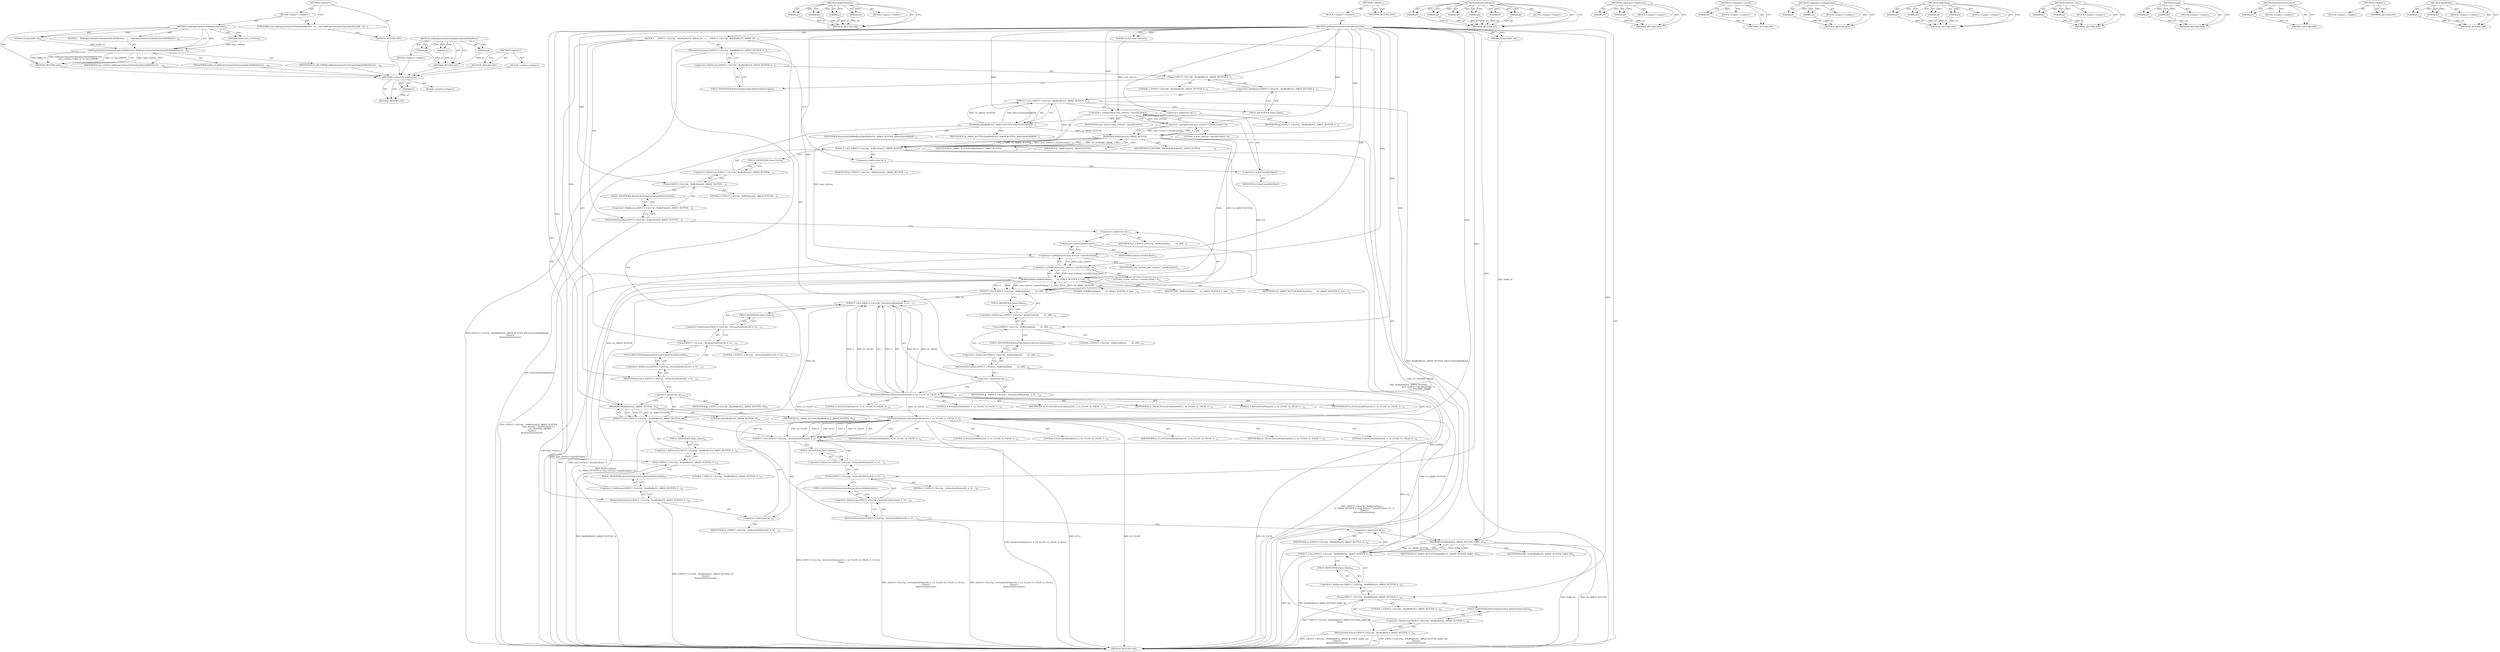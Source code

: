 digraph "&lt;global&gt;" {
vulnerable_167 [label=<(METHOD,&lt;operator&gt;.indirection)>];
vulnerable_168 [label=<(PARAM,p1)>];
vulnerable_169 [label=<(BLOCK,&lt;empty&gt;,&lt;empty&gt;)>];
vulnerable_170 [label=<(METHOD_RETURN,ANY)>];
vulnerable_192 [label=<(METHOD,BufferSubData)>];
vulnerable_193 [label=<(PARAM,p1)>];
vulnerable_194 [label=<(PARAM,p2)>];
vulnerable_195 [label=<(PARAM,p3)>];
vulnerable_196 [label=<(PARAM,p4)>];
vulnerable_197 [label=<(BLOCK,&lt;empty&gt;,&lt;empty&gt;)>];
vulnerable_198 [label=<(METHOD_RETURN,ANY)>];
vulnerable_6 [label=<(METHOD,&lt;global&gt;)<SUB>1</SUB>>];
vulnerable_7 [label=<(BLOCK,&lt;empty&gt;,&lt;empty&gt;)<SUB>1</SUB>>];
vulnerable_8 [label=<(METHOD,AddExpectationsForSimulatedAttrib0)<SUB>1</SUB>>];
vulnerable_9 [label=<(PARAM,GLsizei num_vertices)<SUB>2</SUB>>];
vulnerable_10 [label=<(PARAM,GLuint buffer_id)<SUB>2</SUB>>];
vulnerable_11 [label=<(BLOCK,{
     EXPECT_CALL(*gl_, BindBuffer(GL_ARRAY_BU...,{
     EXPECT_CALL(*gl_, BindBuffer(GL_ARRAY_BU...)<SUB>2</SUB>>];
vulnerable_12 [label=<(RetiresOnSaturation,EXPECT_CALL(*gl_, BindBuffer(GL_ARRAY_BUFFER, k...)<SUB>3</SUB>>];
vulnerable_13 [label=<(&lt;operator&gt;.fieldAccess,EXPECT_CALL(*gl_, BindBuffer(GL_ARRAY_BUFFER, k...)<SUB>3</SUB>>];
vulnerable_14 [label=<(Times,EXPECT_CALL(*gl_, BindBuffer(GL_ARRAY_BUFFER, k...)<SUB>3</SUB>>];
vulnerable_15 [label=<(&lt;operator&gt;.fieldAccess,EXPECT_CALL(*gl_, BindBuffer(GL_ARRAY_BUFFER, k...)<SUB>3</SUB>>];
vulnerable_16 [label=<(EXPECT_CALL,EXPECT_CALL(*gl_, BindBuffer(GL_ARRAY_BUFFER, k...)<SUB>3</SUB>>];
vulnerable_17 [label=<(&lt;operator&gt;.indirection,*gl_)<SUB>3</SUB>>];
vulnerable_18 [label=<(IDENTIFIER,gl_,EXPECT_CALL(*gl_, BindBuffer(GL_ARRAY_BUFFER, k...)<SUB>3</SUB>>];
vulnerable_19 [label=<(BindBuffer,BindBuffer(GL_ARRAY_BUFFER, kServiceAttrib0Buff...)<SUB>3</SUB>>];
vulnerable_20 [label=<(IDENTIFIER,GL_ARRAY_BUFFER,BindBuffer(GL_ARRAY_BUFFER, kServiceAttrib0Buff...)<SUB>3</SUB>>];
vulnerable_21 [label=<(IDENTIFIER,kServiceAttrib0BufferId,BindBuffer(GL_ARRAY_BUFFER, kServiceAttrib0Buff...)<SUB>3</SUB>>];
vulnerable_22 [label=<(FIELD_IDENTIFIER,Times,Times)<SUB>3</SUB>>];
vulnerable_23 [label=<(LITERAL,1,EXPECT_CALL(*gl_, BindBuffer(GL_ARRAY_BUFFER, k...)<SUB>4</SUB>>];
vulnerable_24 [label=<(FIELD_IDENTIFIER,RetiresOnSaturation,RetiresOnSaturation)<SUB>3</SUB>>];
vulnerable_25 [label=<(RetiresOnSaturation,EXPECT_CALL(*gl_, BufferData(GL_ARRAY_BUFFER,
 ...)<SUB>6</SUB>>];
vulnerable_26 [label=<(&lt;operator&gt;.fieldAccess,EXPECT_CALL(*gl_, BufferData(GL_ARRAY_BUFFER,
 ...)<SUB>6</SUB>>];
vulnerable_27 [label=<(Times,EXPECT_CALL(*gl_, BufferData(GL_ARRAY_BUFFER,
 ...)<SUB>6</SUB>>];
vulnerable_28 [label=<(&lt;operator&gt;.fieldAccess,EXPECT_CALL(*gl_, BufferData(GL_ARRAY_BUFFER,
 ...)<SUB>6</SUB>>];
vulnerable_29 [label=<(EXPECT_CALL,EXPECT_CALL(*gl_, BufferData(GL_ARRAY_BUFFER,
 ...)<SUB>6</SUB>>];
vulnerable_30 [label=<(&lt;operator&gt;.indirection,*gl_)<SUB>6</SUB>>];
vulnerable_31 [label=<(IDENTIFIER,gl_,EXPECT_CALL(*gl_, BufferData(GL_ARRAY_BUFFER,
 ...)<SUB>6</SUB>>];
vulnerable_32 [label=<(BufferData,BufferData(GL_ARRAY_BUFFER,
                   ...)<SUB>6</SUB>>];
vulnerable_33 [label=<(IDENTIFIER,GL_ARRAY_BUFFER,BufferData(GL_ARRAY_BUFFER,
                   ...)<SUB>6</SUB>>];
vulnerable_34 [label=<(&lt;operator&gt;.multiplication,num_vertices * sizeof(GLfloat) * 4)<SUB>7</SUB>>];
vulnerable_35 [label=<(&lt;operator&gt;.multiplication,num_vertices * sizeof(GLfloat))<SUB>7</SUB>>];
vulnerable_36 [label=<(IDENTIFIER,num_vertices,num_vertices * sizeof(GLfloat))<SUB>7</SUB>>];
vulnerable_37 [label=<(&lt;operator&gt;.sizeOf,sizeof(GLfloat))<SUB>7</SUB>>];
vulnerable_38 [label=<(IDENTIFIER,GLfloat,sizeof(GLfloat))<SUB>7</SUB>>];
vulnerable_39 [label=<(LITERAL,4,num_vertices * sizeof(GLfloat) * 4)<SUB>7</SUB>>];
vulnerable_40 [label=<(IDENTIFIER,_,BufferData(GL_ARRAY_BUFFER,
                   ...)<SUB>8</SUB>>];
vulnerable_41 [label=<(IDENTIFIER,GL_DYNAMIC_DRAW,BufferData(GL_ARRAY_BUFFER,
                   ...)<SUB>8</SUB>>];
vulnerable_42 [label=<(FIELD_IDENTIFIER,Times,Times)<SUB>6</SUB>>];
vulnerable_43 [label=<(LITERAL,1,EXPECT_CALL(*gl_, BufferData(GL_ARRAY_BUFFER,
 ...)<SUB>9</SUB>>];
vulnerable_44 [label=<(FIELD_IDENTIFIER,RetiresOnSaturation,RetiresOnSaturation)<SUB>6</SUB>>];
vulnerable_45 [label=<(RetiresOnSaturation,EXPECT_CALL(*gl_, BufferSubData(
        GL_ARR...)<SUB>11</SUB>>];
vulnerable_46 [label=<(&lt;operator&gt;.fieldAccess,EXPECT_CALL(*gl_, BufferSubData(
        GL_ARR...)<SUB>11</SUB>>];
vulnerable_47 [label=<(Times,EXPECT_CALL(*gl_, BufferSubData(
        GL_ARR...)<SUB>11</SUB>>];
vulnerable_48 [label=<(&lt;operator&gt;.fieldAccess,EXPECT_CALL(*gl_, BufferSubData(
        GL_ARR...)<SUB>11</SUB>>];
vulnerable_49 [label=<(EXPECT_CALL,EXPECT_CALL(*gl_, BufferSubData(
        GL_ARR...)<SUB>11</SUB>>];
vulnerable_50 [label=<(&lt;operator&gt;.indirection,*gl_)<SUB>11</SUB>>];
vulnerable_51 [label=<(IDENTIFIER,gl_,EXPECT_CALL(*gl_, BufferSubData(
        GL_ARR...)<SUB>11</SUB>>];
vulnerable_52 [label=<(BufferSubData,BufferSubData(
        GL_ARRAY_BUFFER, 0, num_...)<SUB>11</SUB>>];
vulnerable_53 [label=<(IDENTIFIER,GL_ARRAY_BUFFER,BufferSubData(
        GL_ARRAY_BUFFER, 0, num_...)<SUB>12</SUB>>];
vulnerable_54 [label=<(LITERAL,0,BufferSubData(
        GL_ARRAY_BUFFER, 0, num_...)<SUB>12</SUB>>];
vulnerable_55 [label=<(&lt;operator&gt;.multiplication,num_vertices * sizeof(GLfloat) * 4)<SUB>12</SUB>>];
vulnerable_56 [label=<(&lt;operator&gt;.multiplication,num_vertices * sizeof(GLfloat))<SUB>12</SUB>>];
vulnerable_57 [label=<(IDENTIFIER,num_vertices,num_vertices * sizeof(GLfloat))<SUB>12</SUB>>];
vulnerable_58 [label=<(&lt;operator&gt;.sizeOf,sizeof(GLfloat))<SUB>12</SUB>>];
vulnerable_59 [label=<(IDENTIFIER,GLfloat,sizeof(GLfloat))<SUB>12</SUB>>];
vulnerable_60 [label=<(LITERAL,4,num_vertices * sizeof(GLfloat) * 4)<SUB>12</SUB>>];
vulnerable_61 [label=<(IDENTIFIER,_,BufferSubData(
        GL_ARRAY_BUFFER, 0, num_...)<SUB>12</SUB>>];
vulnerable_62 [label=<(FIELD_IDENTIFIER,Times,Times)<SUB>11</SUB>>];
vulnerable_63 [label=<(LITERAL,1,EXPECT_CALL(*gl_, BufferSubData(
        GL_ARR...)<SUB>13</SUB>>];
vulnerable_64 [label=<(FIELD_IDENTIFIER,RetiresOnSaturation,RetiresOnSaturation)<SUB>11</SUB>>];
vulnerable_65 [label=<(RetiresOnSaturation,EXPECT_CALL(*gl_, VertexAttribPointer(0, 4, GL_...)<SUB>15</SUB>>];
vulnerable_66 [label=<(&lt;operator&gt;.fieldAccess,EXPECT_CALL(*gl_, VertexAttribPointer(0, 4, GL_...)<SUB>15</SUB>>];
vulnerable_67 [label=<(Times,EXPECT_CALL(*gl_, VertexAttribPointer(0, 4, GL_...)<SUB>15</SUB>>];
vulnerable_68 [label=<(&lt;operator&gt;.fieldAccess,EXPECT_CALL(*gl_, VertexAttribPointer(0, 4, GL_...)<SUB>15</SUB>>];
vulnerable_69 [label=<(EXPECT_CALL,EXPECT_CALL(*gl_, VertexAttribPointer(0, 4, GL_...)<SUB>15</SUB>>];
vulnerable_70 [label=<(&lt;operator&gt;.indirection,*gl_)<SUB>15</SUB>>];
vulnerable_71 [label=<(IDENTIFIER,gl_,EXPECT_CALL(*gl_, VertexAttribPointer(0, 4, GL_...)<SUB>15</SUB>>];
vulnerable_72 [label=<(VertexAttribPointer,VertexAttribPointer(0, 4, GL_FLOAT, GL_FALSE, 0...)<SUB>15</SUB>>];
vulnerable_73 [label=<(LITERAL,0,VertexAttribPointer(0, 4, GL_FLOAT, GL_FALSE, 0...)<SUB>15</SUB>>];
vulnerable_74 [label=<(LITERAL,4,VertexAttribPointer(0, 4, GL_FLOAT, GL_FALSE, 0...)<SUB>15</SUB>>];
vulnerable_75 [label=<(IDENTIFIER,GL_FLOAT,VertexAttribPointer(0, 4, GL_FLOAT, GL_FALSE, 0...)<SUB>15</SUB>>];
vulnerable_76 [label=<(IDENTIFIER,GL_FALSE,VertexAttribPointer(0, 4, GL_FLOAT, GL_FALSE, 0...)<SUB>15</SUB>>];
vulnerable_77 [label=<(LITERAL,0,VertexAttribPointer(0, 4, GL_FLOAT, GL_FALSE, 0...)<SUB>15</SUB>>];
vulnerable_78 [label=<(IDENTIFIER,NULL,VertexAttribPointer(0, 4, GL_FLOAT, GL_FALSE, 0...)<SUB>15</SUB>>];
vulnerable_79 [label=<(FIELD_IDENTIFIER,Times,Times)<SUB>15</SUB>>];
vulnerable_80 [label=<(LITERAL,1,EXPECT_CALL(*gl_, VertexAttribPointer(0, 4, GL_...)<SUB>16</SUB>>];
vulnerable_81 [label=<(FIELD_IDENTIFIER,RetiresOnSaturation,RetiresOnSaturation)<SUB>15</SUB>>];
vulnerable_82 [label=<(RetiresOnSaturation,EXPECT_CALL(*gl_, BindBuffer(GL_ARRAY_BUFFER, 0...)<SUB>18</SUB>>];
vulnerable_83 [label=<(&lt;operator&gt;.fieldAccess,EXPECT_CALL(*gl_, BindBuffer(GL_ARRAY_BUFFER, 0...)<SUB>18</SUB>>];
vulnerable_84 [label=<(Times,EXPECT_CALL(*gl_, BindBuffer(GL_ARRAY_BUFFER, 0...)<SUB>18</SUB>>];
vulnerable_85 [label=<(&lt;operator&gt;.fieldAccess,EXPECT_CALL(*gl_, BindBuffer(GL_ARRAY_BUFFER, 0...)<SUB>18</SUB>>];
vulnerable_86 [label=<(EXPECT_CALL,EXPECT_CALL(*gl_, BindBuffer(GL_ARRAY_BUFFER, 0)))<SUB>18</SUB>>];
vulnerable_87 [label=<(&lt;operator&gt;.indirection,*gl_)<SUB>18</SUB>>];
vulnerable_88 [label=<(IDENTIFIER,gl_,EXPECT_CALL(*gl_, BindBuffer(GL_ARRAY_BUFFER, 0)))<SUB>18</SUB>>];
vulnerable_89 [label=<(BindBuffer,BindBuffer(GL_ARRAY_BUFFER, 0))<SUB>18</SUB>>];
vulnerable_90 [label=<(IDENTIFIER,GL_ARRAY_BUFFER,BindBuffer(GL_ARRAY_BUFFER, 0))<SUB>18</SUB>>];
vulnerable_91 [label=<(LITERAL,0,BindBuffer(GL_ARRAY_BUFFER, 0))<SUB>18</SUB>>];
vulnerable_92 [label=<(FIELD_IDENTIFIER,Times,Times)<SUB>18</SUB>>];
vulnerable_93 [label=<(LITERAL,1,EXPECT_CALL(*gl_, BindBuffer(GL_ARRAY_BUFFER, 0...)<SUB>19</SUB>>];
vulnerable_94 [label=<(FIELD_IDENTIFIER,RetiresOnSaturation,RetiresOnSaturation)<SUB>18</SUB>>];
vulnerable_95 [label=<(RetiresOnSaturation,EXPECT_CALL(*gl_, VertexAttribPointer(0, 4, GL_...)<SUB>21</SUB>>];
vulnerable_96 [label=<(&lt;operator&gt;.fieldAccess,EXPECT_CALL(*gl_, VertexAttribPointer(0, 4, GL_...)<SUB>21</SUB>>];
vulnerable_97 [label=<(Times,EXPECT_CALL(*gl_, VertexAttribPointer(0, 4, GL_...)<SUB>21</SUB>>];
vulnerable_98 [label=<(&lt;operator&gt;.fieldAccess,EXPECT_CALL(*gl_, VertexAttribPointer(0, 4, GL_...)<SUB>21</SUB>>];
vulnerable_99 [label=<(EXPECT_CALL,EXPECT_CALL(*gl_, VertexAttribPointer(0, 4, GL_...)<SUB>21</SUB>>];
vulnerable_100 [label=<(&lt;operator&gt;.indirection,*gl_)<SUB>21</SUB>>];
vulnerable_101 [label=<(IDENTIFIER,gl_,EXPECT_CALL(*gl_, VertexAttribPointer(0, 4, GL_...)<SUB>21</SUB>>];
vulnerable_102 [label=<(VertexAttribPointer,VertexAttribPointer(0, 4, GL_FLOAT, GL_FALSE, 0...)<SUB>21</SUB>>];
vulnerable_103 [label=<(LITERAL,0,VertexAttribPointer(0, 4, GL_FLOAT, GL_FALSE, 0...)<SUB>21</SUB>>];
vulnerable_104 [label=<(LITERAL,4,VertexAttribPointer(0, 4, GL_FLOAT, GL_FALSE, 0...)<SUB>21</SUB>>];
vulnerable_105 [label=<(IDENTIFIER,GL_FLOAT,VertexAttribPointer(0, 4, GL_FLOAT, GL_FALSE, 0...)<SUB>21</SUB>>];
vulnerable_106 [label=<(IDENTIFIER,GL_FALSE,VertexAttribPointer(0, 4, GL_FLOAT, GL_FALSE, 0...)<SUB>21</SUB>>];
vulnerable_107 [label=<(LITERAL,0,VertexAttribPointer(0, 4, GL_FLOAT, GL_FALSE, 0...)<SUB>21</SUB>>];
vulnerable_108 [label=<(IDENTIFIER,NULL,VertexAttribPointer(0, 4, GL_FLOAT, GL_FALSE, 0...)<SUB>21</SUB>>];
vulnerable_109 [label=<(FIELD_IDENTIFIER,Times,Times)<SUB>21</SUB>>];
vulnerable_110 [label=<(LITERAL,1,EXPECT_CALL(*gl_, VertexAttribPointer(0, 4, GL_...)<SUB>22</SUB>>];
vulnerable_111 [label=<(FIELD_IDENTIFIER,RetiresOnSaturation,RetiresOnSaturation)<SUB>21</SUB>>];
vulnerable_112 [label=<(RetiresOnSaturation,EXPECT_CALL(*gl_, BindBuffer(GL_ARRAY_BUFFER, b...)<SUB>24</SUB>>];
vulnerable_113 [label=<(&lt;operator&gt;.fieldAccess,EXPECT_CALL(*gl_, BindBuffer(GL_ARRAY_BUFFER, b...)<SUB>24</SUB>>];
vulnerable_114 [label=<(Times,EXPECT_CALL(*gl_, BindBuffer(GL_ARRAY_BUFFER, b...)<SUB>24</SUB>>];
vulnerable_115 [label=<(&lt;operator&gt;.fieldAccess,EXPECT_CALL(*gl_, BindBuffer(GL_ARRAY_BUFFER, b...)<SUB>24</SUB>>];
vulnerable_116 [label=<(EXPECT_CALL,EXPECT_CALL(*gl_, BindBuffer(GL_ARRAY_BUFFER, b...)<SUB>24</SUB>>];
vulnerable_117 [label=<(&lt;operator&gt;.indirection,*gl_)<SUB>24</SUB>>];
vulnerable_118 [label=<(IDENTIFIER,gl_,EXPECT_CALL(*gl_, BindBuffer(GL_ARRAY_BUFFER, b...)<SUB>24</SUB>>];
vulnerable_119 [label=<(BindBuffer,BindBuffer(GL_ARRAY_BUFFER, buffer_id))<SUB>24</SUB>>];
vulnerable_120 [label=<(IDENTIFIER,GL_ARRAY_BUFFER,BindBuffer(GL_ARRAY_BUFFER, buffer_id))<SUB>24</SUB>>];
vulnerable_121 [label=<(IDENTIFIER,buffer_id,BindBuffer(GL_ARRAY_BUFFER, buffer_id))<SUB>24</SUB>>];
vulnerable_122 [label=<(FIELD_IDENTIFIER,Times,Times)<SUB>24</SUB>>];
vulnerable_123 [label=<(LITERAL,1,EXPECT_CALL(*gl_, BindBuffer(GL_ARRAY_BUFFER, b...)<SUB>25</SUB>>];
vulnerable_124 [label=<(FIELD_IDENTIFIER,RetiresOnSaturation,RetiresOnSaturation)<SUB>24</SUB>>];
vulnerable_125 [label=<(METHOD_RETURN,void)<SUB>1</SUB>>];
vulnerable_127 [label=<(METHOD_RETURN,ANY)<SUB>1</SUB>>];
vulnerable_199 [label=<(METHOD,VertexAttribPointer)>];
vulnerable_200 [label=<(PARAM,p1)>];
vulnerable_201 [label=<(PARAM,p2)>];
vulnerable_202 [label=<(PARAM,p3)>];
vulnerable_203 [label=<(PARAM,p4)>];
vulnerable_204 [label=<(PARAM,p5)>];
vulnerable_205 [label=<(PARAM,p6)>];
vulnerable_206 [label=<(BLOCK,&lt;empty&gt;,&lt;empty&gt;)>];
vulnerable_207 [label=<(METHOD_RETURN,ANY)>];
vulnerable_152 [label=<(METHOD,&lt;operator&gt;.fieldAccess)>];
vulnerable_153 [label=<(PARAM,p1)>];
vulnerable_154 [label=<(PARAM,p2)>];
vulnerable_155 [label=<(BLOCK,&lt;empty&gt;,&lt;empty&gt;)>];
vulnerable_156 [label=<(METHOD_RETURN,ANY)>];
vulnerable_188 [label=<(METHOD,&lt;operator&gt;.sizeOf)>];
vulnerable_189 [label=<(PARAM,p1)>];
vulnerable_190 [label=<(BLOCK,&lt;empty&gt;,&lt;empty&gt;)>];
vulnerable_191 [label=<(METHOD_RETURN,ANY)>];
vulnerable_183 [label=<(METHOD,&lt;operator&gt;.multiplication)>];
vulnerable_184 [label=<(PARAM,p1)>];
vulnerable_185 [label=<(PARAM,p2)>];
vulnerable_186 [label=<(BLOCK,&lt;empty&gt;,&lt;empty&gt;)>];
vulnerable_187 [label=<(METHOD_RETURN,ANY)>];
vulnerable_176 [label=<(METHOD,BufferData)>];
vulnerable_177 [label=<(PARAM,p1)>];
vulnerable_178 [label=<(PARAM,p2)>];
vulnerable_179 [label=<(PARAM,p3)>];
vulnerable_180 [label=<(PARAM,p4)>];
vulnerable_181 [label=<(BLOCK,&lt;empty&gt;,&lt;empty&gt;)>];
vulnerable_182 [label=<(METHOD_RETURN,ANY)>];
vulnerable_162 [label=<(METHOD,EXPECT_CALL)>];
vulnerable_163 [label=<(PARAM,p1)>];
vulnerable_164 [label=<(PARAM,p2)>];
vulnerable_165 [label=<(BLOCK,&lt;empty&gt;,&lt;empty&gt;)>];
vulnerable_166 [label=<(METHOD_RETURN,ANY)>];
vulnerable_157 [label=<(METHOD,Times)>];
vulnerable_158 [label=<(PARAM,p1)>];
vulnerable_159 [label=<(PARAM,p2)>];
vulnerable_160 [label=<(BLOCK,&lt;empty&gt;,&lt;empty&gt;)>];
vulnerable_161 [label=<(METHOD_RETURN,ANY)>];
vulnerable_148 [label=<(METHOD,RetiresOnSaturation)>];
vulnerable_149 [label=<(PARAM,p1)>];
vulnerable_150 [label=<(BLOCK,&lt;empty&gt;,&lt;empty&gt;)>];
vulnerable_151 [label=<(METHOD_RETURN,ANY)>];
vulnerable_142 [label=<(METHOD,&lt;global&gt;)<SUB>1</SUB>>];
vulnerable_143 [label=<(BLOCK,&lt;empty&gt;,&lt;empty&gt;)>];
vulnerable_144 [label=<(METHOD_RETURN,ANY)>];
vulnerable_171 [label=<(METHOD,BindBuffer)>];
vulnerable_172 [label=<(PARAM,p1)>];
vulnerable_173 [label=<(PARAM,p2)>];
vulnerable_174 [label=<(BLOCK,&lt;empty&gt;,&lt;empty&gt;)>];
vulnerable_175 [label=<(METHOD_RETURN,ANY)>];
fixed_6 [label=<(METHOD,&lt;global&gt;)<SUB>1</SUB>>];
fixed_7 [label=<(BLOCK,&lt;empty&gt;,&lt;empty&gt;)<SUB>1</SUB>>];
fixed_8 [label=<(UNKNOWN,void AddExpectationsForSimulatedAttrib0(

  voi...,void AddExpectationsForSimulatedAttrib0(

  voi...)<SUB>1</SUB>>];
fixed_9 [label=<(METHOD,AddExpectationsForSimulatedAttrib0)<SUB>41</SUB>>];
fixed_10 [label=<(PARAM,GLsizei num_vertices)<SUB>42</SUB>>];
fixed_11 [label=<(PARAM,GLuint buffer_id)<SUB>42</SUB>>];
fixed_12 [label=<(BLOCK,{
    AddExpectationsForSimulatedAttrib0WithErr...,{
    AddExpectationsForSimulatedAttrib0WithErr...)<SUB>42</SUB>>];
fixed_13 [label=<(AddExpectationsForSimulatedAttrib0WithError,AddExpectationsForSimulatedAttrib0WithError(
  ...)<SUB>43</SUB>>];
fixed_14 [label=<(IDENTIFIER,num_vertices,AddExpectationsForSimulatedAttrib0WithError(
  ...)<SUB>44</SUB>>];
fixed_15 [label=<(IDENTIFIER,buffer_id,AddExpectationsForSimulatedAttrib0WithError(
  ...)<SUB>44</SUB>>];
fixed_16 [label=<(IDENTIFIER,GL_NO_ERROR,AddExpectationsForSimulatedAttrib0WithError(
  ...)<SUB>44</SUB>>];
fixed_17 [label=<(METHOD_RETURN,void)<SUB>41</SUB>>];
fixed_19 [label=<(METHOD_RETURN,ANY)<SUB>1</SUB>>];
fixed_36 [label=<(METHOD,AddExpectationsForSimulatedAttrib0WithError)>];
fixed_37 [label=<(PARAM,p1)>];
fixed_38 [label=<(PARAM,p2)>];
fixed_39 [label=<(PARAM,p3)>];
fixed_40 [label=<(BLOCK,&lt;empty&gt;,&lt;empty&gt;)>];
fixed_41 [label=<(METHOD_RETURN,ANY)>];
fixed_30 [label=<(METHOD,&lt;global&gt;)<SUB>1</SUB>>];
fixed_31 [label=<(BLOCK,&lt;empty&gt;,&lt;empty&gt;)>];
fixed_32 [label=<(METHOD_RETURN,ANY)>];
vulnerable_167 -> vulnerable_168  [key=0, label="AST: "];
vulnerable_167 -> vulnerable_168  [key=1, label="DDG: "];
vulnerable_167 -> vulnerable_169  [key=0, label="AST: "];
vulnerable_167 -> vulnerable_170  [key=0, label="AST: "];
vulnerable_167 -> vulnerable_170  [key=1, label="CFG: "];
vulnerable_168 -> vulnerable_170  [key=0, label="DDG: p1"];
vulnerable_192 -> vulnerable_193  [key=0, label="AST: "];
vulnerable_192 -> vulnerable_193  [key=1, label="DDG: "];
vulnerable_192 -> vulnerable_197  [key=0, label="AST: "];
vulnerable_192 -> vulnerable_194  [key=0, label="AST: "];
vulnerable_192 -> vulnerable_194  [key=1, label="DDG: "];
vulnerable_192 -> vulnerable_198  [key=0, label="AST: "];
vulnerable_192 -> vulnerable_198  [key=1, label="CFG: "];
vulnerable_192 -> vulnerable_195  [key=0, label="AST: "];
vulnerable_192 -> vulnerable_195  [key=1, label="DDG: "];
vulnerable_192 -> vulnerable_196  [key=0, label="AST: "];
vulnerable_192 -> vulnerable_196  [key=1, label="DDG: "];
vulnerable_193 -> vulnerable_198  [key=0, label="DDG: p1"];
vulnerable_194 -> vulnerable_198  [key=0, label="DDG: p2"];
vulnerable_195 -> vulnerable_198  [key=0, label="DDG: p3"];
vulnerable_196 -> vulnerable_198  [key=0, label="DDG: p4"];
vulnerable_6 -> vulnerable_7  [key=0, label="AST: "];
vulnerable_6 -> vulnerable_127  [key=0, label="AST: "];
vulnerable_6 -> vulnerable_127  [key=1, label="CFG: "];
vulnerable_7 -> vulnerable_8  [key=0, label="AST: "];
vulnerable_8 -> vulnerable_9  [key=0, label="AST: "];
vulnerable_8 -> vulnerable_9  [key=1, label="DDG: "];
vulnerable_8 -> vulnerable_10  [key=0, label="AST: "];
vulnerable_8 -> vulnerable_10  [key=1, label="DDG: "];
vulnerable_8 -> vulnerable_11  [key=0, label="AST: "];
vulnerable_8 -> vulnerable_125  [key=0, label="AST: "];
vulnerable_8 -> vulnerable_17  [key=0, label="CFG: "];
vulnerable_8 -> vulnerable_14  [key=0, label="DDG: "];
vulnerable_8 -> vulnerable_27  [key=0, label="DDG: "];
vulnerable_8 -> vulnerable_47  [key=0, label="DDG: "];
vulnerable_8 -> vulnerable_67  [key=0, label="DDG: "];
vulnerable_8 -> vulnerable_84  [key=0, label="DDG: "];
vulnerable_8 -> vulnerable_97  [key=0, label="DDG: "];
vulnerable_8 -> vulnerable_114  [key=0, label="DDG: "];
vulnerable_8 -> vulnerable_19  [key=0, label="DDG: "];
vulnerable_8 -> vulnerable_32  [key=0, label="DDG: "];
vulnerable_8 -> vulnerable_52  [key=0, label="DDG: "];
vulnerable_8 -> vulnerable_72  [key=0, label="DDG: "];
vulnerable_8 -> vulnerable_89  [key=0, label="DDG: "];
vulnerable_8 -> vulnerable_102  [key=0, label="DDG: "];
vulnerable_8 -> vulnerable_119  [key=0, label="DDG: "];
vulnerable_8 -> vulnerable_34  [key=0, label="DDG: "];
vulnerable_8 -> vulnerable_55  [key=0, label="DDG: "];
vulnerable_8 -> vulnerable_35  [key=0, label="DDG: "];
vulnerable_8 -> vulnerable_56  [key=0, label="DDG: "];
vulnerable_9 -> vulnerable_35  [key=0, label="DDG: num_vertices"];
vulnerable_10 -> vulnerable_119  [key=0, label="DDG: buffer_id"];
vulnerable_11 -> vulnerable_12  [key=0, label="AST: "];
vulnerable_11 -> vulnerable_25  [key=0, label="AST: "];
vulnerable_11 -> vulnerable_45  [key=0, label="AST: "];
vulnerable_11 -> vulnerable_65  [key=0, label="AST: "];
vulnerable_11 -> vulnerable_82  [key=0, label="AST: "];
vulnerable_11 -> vulnerable_95  [key=0, label="AST: "];
vulnerable_11 -> vulnerable_112  [key=0, label="AST: "];
vulnerable_12 -> vulnerable_13  [key=0, label="AST: "];
vulnerable_12 -> vulnerable_30  [key=0, label="CFG: "];
vulnerable_12 -> vulnerable_125  [key=0, label="DDG: EXPECT_CALL(*gl_, BindBuffer(GL_ARRAY_BUFFER, kServiceAttrib0BufferId))
         .Times(1)
         .RetiresOnSaturation()"];
vulnerable_13 -> vulnerable_14  [key=0, label="AST: "];
vulnerable_13 -> vulnerable_24  [key=0, label="AST: "];
vulnerable_13 -> vulnerable_12  [key=0, label="CFG: "];
vulnerable_14 -> vulnerable_15  [key=0, label="AST: "];
vulnerable_14 -> vulnerable_23  [key=0, label="AST: "];
vulnerable_14 -> vulnerable_24  [key=0, label="CFG: "];
vulnerable_15 -> vulnerable_16  [key=0, label="AST: "];
vulnerable_15 -> vulnerable_22  [key=0, label="AST: "];
vulnerable_15 -> vulnerable_14  [key=0, label="CFG: "];
vulnerable_16 -> vulnerable_17  [key=0, label="AST: "];
vulnerable_16 -> vulnerable_19  [key=0, label="AST: "];
vulnerable_16 -> vulnerable_22  [key=0, label="CFG: "];
vulnerable_16 -> vulnerable_125  [key=0, label="DDG: BindBuffer(GL_ARRAY_BUFFER, kServiceAttrib0BufferId)"];
vulnerable_16 -> vulnerable_29  [key=0, label="DDG: *gl_"];
vulnerable_17 -> vulnerable_18  [key=0, label="AST: "];
vulnerable_17 -> vulnerable_19  [key=0, label="CFG: "];
vulnerable_19 -> vulnerable_20  [key=0, label="AST: "];
vulnerable_19 -> vulnerable_21  [key=0, label="AST: "];
vulnerable_19 -> vulnerable_16  [key=0, label="CFG: "];
vulnerable_19 -> vulnerable_16  [key=1, label="DDG: GL_ARRAY_BUFFER"];
vulnerable_19 -> vulnerable_16  [key=2, label="DDG: kServiceAttrib0BufferId"];
vulnerable_19 -> vulnerable_125  [key=0, label="DDG: kServiceAttrib0BufferId"];
vulnerable_19 -> vulnerable_32  [key=0, label="DDG: GL_ARRAY_BUFFER"];
vulnerable_22 -> vulnerable_15  [key=0, label="CFG: "];
vulnerable_24 -> vulnerable_13  [key=0, label="CFG: "];
vulnerable_25 -> vulnerable_26  [key=0, label="AST: "];
vulnerable_25 -> vulnerable_50  [key=0, label="CFG: "];
vulnerable_25 -> vulnerable_125  [key=0, label="DDG: EXPECT_CALL(*gl_, BufferData(GL_ARRAY_BUFFER,
                                 num_vertices * sizeof(GLfloat) * 4,
                                  _, GL_DYNAMIC_DRAW))
         .Times(1)
         .RetiresOnSaturation()"];
vulnerable_26 -> vulnerable_27  [key=0, label="AST: "];
vulnerable_26 -> vulnerable_44  [key=0, label="AST: "];
vulnerable_26 -> vulnerable_25  [key=0, label="CFG: "];
vulnerable_27 -> vulnerable_28  [key=0, label="AST: "];
vulnerable_27 -> vulnerable_43  [key=0, label="AST: "];
vulnerable_27 -> vulnerable_44  [key=0, label="CFG: "];
vulnerable_28 -> vulnerable_29  [key=0, label="AST: "];
vulnerable_28 -> vulnerable_42  [key=0, label="AST: "];
vulnerable_28 -> vulnerable_27  [key=0, label="CFG: "];
vulnerable_29 -> vulnerable_30  [key=0, label="AST: "];
vulnerable_29 -> vulnerable_32  [key=0, label="AST: "];
vulnerable_29 -> vulnerable_42  [key=0, label="CFG: "];
vulnerable_29 -> vulnerable_125  [key=0, label="DDG: BufferData(GL_ARRAY_BUFFER,
                                 num_vertices * sizeof(GLfloat) * 4,
                                  _, GL_DYNAMIC_DRAW)"];
vulnerable_29 -> vulnerable_49  [key=0, label="DDG: *gl_"];
vulnerable_30 -> vulnerable_31  [key=0, label="AST: "];
vulnerable_30 -> vulnerable_37  [key=0, label="CFG: "];
vulnerable_32 -> vulnerable_33  [key=0, label="AST: "];
vulnerable_32 -> vulnerable_34  [key=0, label="AST: "];
vulnerable_32 -> vulnerable_40  [key=0, label="AST: "];
vulnerable_32 -> vulnerable_41  [key=0, label="AST: "];
vulnerable_32 -> vulnerable_29  [key=0, label="CFG: "];
vulnerable_32 -> vulnerable_29  [key=1, label="DDG: GL_ARRAY_BUFFER"];
vulnerable_32 -> vulnerable_29  [key=2, label="DDG: num_vertices * sizeof(GLfloat) * 4"];
vulnerable_32 -> vulnerable_29  [key=3, label="DDG: _"];
vulnerable_32 -> vulnerable_29  [key=4, label="DDG: GL_DYNAMIC_DRAW"];
vulnerable_32 -> vulnerable_125  [key=0, label="DDG: GL_DYNAMIC_DRAW"];
vulnerable_32 -> vulnerable_52  [key=0, label="DDG: GL_ARRAY_BUFFER"];
vulnerable_32 -> vulnerable_52  [key=1, label="DDG: _"];
vulnerable_34 -> vulnerable_35  [key=0, label="AST: "];
vulnerable_34 -> vulnerable_39  [key=0, label="AST: "];
vulnerable_34 -> vulnerable_32  [key=0, label="CFG: "];
vulnerable_34 -> vulnerable_32  [key=1, label="DDG: num_vertices * sizeof(GLfloat)"];
vulnerable_34 -> vulnerable_32  [key=2, label="DDG: 4"];
vulnerable_35 -> vulnerable_36  [key=0, label="AST: "];
vulnerable_35 -> vulnerable_37  [key=0, label="AST: "];
vulnerable_35 -> vulnerable_34  [key=0, label="CFG: "];
vulnerable_35 -> vulnerable_34  [key=1, label="DDG: num_vertices"];
vulnerable_35 -> vulnerable_56  [key=0, label="DDG: num_vertices"];
vulnerable_37 -> vulnerable_38  [key=0, label="AST: "];
vulnerable_37 -> vulnerable_35  [key=0, label="CFG: "];
vulnerable_42 -> vulnerable_28  [key=0, label="CFG: "];
vulnerable_44 -> vulnerable_26  [key=0, label="CFG: "];
vulnerable_45 -> vulnerable_46  [key=0, label="AST: "];
vulnerable_45 -> vulnerable_70  [key=0, label="CFG: "];
vulnerable_45 -> vulnerable_125  [key=0, label="DDG: EXPECT_CALL(*gl_, BufferSubData(
        GL_ARRAY_BUFFER, 0, num_vertices * sizeof(GLfloat) * 4, _))
        .Times(1)
        .RetiresOnSaturation()"];
vulnerable_46 -> vulnerable_47  [key=0, label="AST: "];
vulnerable_46 -> vulnerable_64  [key=0, label="AST: "];
vulnerable_46 -> vulnerable_45  [key=0, label="CFG: "];
vulnerable_47 -> vulnerable_48  [key=0, label="AST: "];
vulnerable_47 -> vulnerable_63  [key=0, label="AST: "];
vulnerable_47 -> vulnerable_64  [key=0, label="CFG: "];
vulnerable_48 -> vulnerable_49  [key=0, label="AST: "];
vulnerable_48 -> vulnerable_62  [key=0, label="AST: "];
vulnerable_48 -> vulnerable_47  [key=0, label="CFG: "];
vulnerable_49 -> vulnerable_50  [key=0, label="AST: "];
vulnerable_49 -> vulnerable_52  [key=0, label="AST: "];
vulnerable_49 -> vulnerable_62  [key=0, label="CFG: "];
vulnerable_49 -> vulnerable_125  [key=0, label="DDG: BufferSubData(
        GL_ARRAY_BUFFER, 0, num_vertices * sizeof(GLfloat) * 4, _)"];
vulnerable_49 -> vulnerable_69  [key=0, label="DDG: *gl_"];
vulnerable_50 -> vulnerable_51  [key=0, label="AST: "];
vulnerable_50 -> vulnerable_58  [key=0, label="CFG: "];
vulnerable_52 -> vulnerable_53  [key=0, label="AST: "];
vulnerable_52 -> vulnerable_54  [key=0, label="AST: "];
vulnerable_52 -> vulnerable_55  [key=0, label="AST: "];
vulnerable_52 -> vulnerable_61  [key=0, label="AST: "];
vulnerable_52 -> vulnerable_49  [key=0, label="CFG: "];
vulnerable_52 -> vulnerable_49  [key=1, label="DDG: GL_ARRAY_BUFFER"];
vulnerable_52 -> vulnerable_49  [key=2, label="DDG: 0"];
vulnerable_52 -> vulnerable_49  [key=3, label="DDG: num_vertices * sizeof(GLfloat) * 4"];
vulnerable_52 -> vulnerable_49  [key=4, label="DDG: _"];
vulnerable_52 -> vulnerable_125  [key=0, label="DDG: num_vertices * sizeof(GLfloat) * 4"];
vulnerable_52 -> vulnerable_125  [key=1, label="DDG: _"];
vulnerable_52 -> vulnerable_89  [key=0, label="DDG: GL_ARRAY_BUFFER"];
vulnerable_55 -> vulnerable_56  [key=0, label="AST: "];
vulnerable_55 -> vulnerable_60  [key=0, label="AST: "];
vulnerable_55 -> vulnerable_52  [key=0, label="CFG: "];
vulnerable_55 -> vulnerable_52  [key=1, label="DDG: num_vertices * sizeof(GLfloat)"];
vulnerable_55 -> vulnerable_52  [key=2, label="DDG: 4"];
vulnerable_55 -> vulnerable_125  [key=0, label="DDG: num_vertices * sizeof(GLfloat)"];
vulnerable_56 -> vulnerable_57  [key=0, label="AST: "];
vulnerable_56 -> vulnerable_58  [key=0, label="AST: "];
vulnerable_56 -> vulnerable_55  [key=0, label="CFG: "];
vulnerable_56 -> vulnerable_55  [key=1, label="DDG: num_vertices"];
vulnerable_56 -> vulnerable_125  [key=0, label="DDG: num_vertices"];
vulnerable_58 -> vulnerable_59  [key=0, label="AST: "];
vulnerable_58 -> vulnerable_56  [key=0, label="CFG: "];
vulnerable_58 -> vulnerable_125  [key=0, label="DDG: GLfloat"];
vulnerable_62 -> vulnerable_48  [key=0, label="CFG: "];
vulnerable_64 -> vulnerable_46  [key=0, label="CFG: "];
vulnerable_65 -> vulnerable_66  [key=0, label="AST: "];
vulnerable_65 -> vulnerable_87  [key=0, label="CFG: "];
vulnerable_66 -> vulnerable_67  [key=0, label="AST: "];
vulnerable_66 -> vulnerable_81  [key=0, label="AST: "];
vulnerable_66 -> vulnerable_65  [key=0, label="CFG: "];
vulnerable_67 -> vulnerable_68  [key=0, label="AST: "];
vulnerable_67 -> vulnerable_80  [key=0, label="AST: "];
vulnerable_67 -> vulnerable_81  [key=0, label="CFG: "];
vulnerable_68 -> vulnerable_69  [key=0, label="AST: "];
vulnerable_68 -> vulnerable_79  [key=0, label="AST: "];
vulnerable_68 -> vulnerable_67  [key=0, label="CFG: "];
vulnerable_69 -> vulnerable_70  [key=0, label="AST: "];
vulnerable_69 -> vulnerable_72  [key=0, label="AST: "];
vulnerable_69 -> vulnerable_79  [key=0, label="CFG: "];
vulnerable_69 -> vulnerable_86  [key=0, label="DDG: *gl_"];
vulnerable_70 -> vulnerable_71  [key=0, label="AST: "];
vulnerable_70 -> vulnerable_72  [key=0, label="CFG: "];
vulnerable_72 -> vulnerable_73  [key=0, label="AST: "];
vulnerable_72 -> vulnerable_74  [key=0, label="AST: "];
vulnerable_72 -> vulnerable_75  [key=0, label="AST: "];
vulnerable_72 -> vulnerable_76  [key=0, label="AST: "];
vulnerable_72 -> vulnerable_77  [key=0, label="AST: "];
vulnerable_72 -> vulnerable_78  [key=0, label="AST: "];
vulnerable_72 -> vulnerable_69  [key=0, label="CFG: "];
vulnerable_72 -> vulnerable_69  [key=1, label="DDG: 4"];
vulnerable_72 -> vulnerable_69  [key=2, label="DDG: 0"];
vulnerable_72 -> vulnerable_69  [key=3, label="DDG: NULL"];
vulnerable_72 -> vulnerable_69  [key=4, label="DDG: GL_FALSE"];
vulnerable_72 -> vulnerable_69  [key=5, label="DDG: GL_FLOAT"];
vulnerable_72 -> vulnerable_102  [key=0, label="DDG: GL_FLOAT"];
vulnerable_72 -> vulnerable_102  [key=1, label="DDG: GL_FALSE"];
vulnerable_72 -> vulnerable_102  [key=2, label="DDG: NULL"];
vulnerable_79 -> vulnerable_68  [key=0, label="CFG: "];
vulnerable_81 -> vulnerable_66  [key=0, label="CFG: "];
vulnerable_82 -> vulnerable_83  [key=0, label="AST: "];
vulnerable_82 -> vulnerable_100  [key=0, label="CFG: "];
vulnerable_82 -> vulnerable_125  [key=0, label="DDG: EXPECT_CALL(*gl_, BindBuffer(GL_ARRAY_BUFFER, 0))
        .Times(1)
        .RetiresOnSaturation()"];
vulnerable_83 -> vulnerable_84  [key=0, label="AST: "];
vulnerable_83 -> vulnerable_94  [key=0, label="AST: "];
vulnerable_83 -> vulnerable_82  [key=0, label="CFG: "];
vulnerable_84 -> vulnerable_85  [key=0, label="AST: "];
vulnerable_84 -> vulnerable_93  [key=0, label="AST: "];
vulnerable_84 -> vulnerable_94  [key=0, label="CFG: "];
vulnerable_85 -> vulnerable_86  [key=0, label="AST: "];
vulnerable_85 -> vulnerable_92  [key=0, label="AST: "];
vulnerable_85 -> vulnerable_84  [key=0, label="CFG: "];
vulnerable_86 -> vulnerable_87  [key=0, label="AST: "];
vulnerable_86 -> vulnerable_89  [key=0, label="AST: "];
vulnerable_86 -> vulnerable_92  [key=0, label="CFG: "];
vulnerable_86 -> vulnerable_125  [key=0, label="DDG: BindBuffer(GL_ARRAY_BUFFER, 0)"];
vulnerable_86 -> vulnerable_99  [key=0, label="DDG: *gl_"];
vulnerable_87 -> vulnerable_88  [key=0, label="AST: "];
vulnerable_87 -> vulnerable_89  [key=0, label="CFG: "];
vulnerable_89 -> vulnerable_90  [key=0, label="AST: "];
vulnerable_89 -> vulnerable_91  [key=0, label="AST: "];
vulnerable_89 -> vulnerable_86  [key=0, label="CFG: "];
vulnerable_89 -> vulnerable_86  [key=1, label="DDG: GL_ARRAY_BUFFER"];
vulnerable_89 -> vulnerable_86  [key=2, label="DDG: 0"];
vulnerable_89 -> vulnerable_119  [key=0, label="DDG: GL_ARRAY_BUFFER"];
vulnerable_92 -> vulnerable_85  [key=0, label="CFG: "];
vulnerable_94 -> vulnerable_83  [key=0, label="CFG: "];
vulnerable_95 -> vulnerable_96  [key=0, label="AST: "];
vulnerable_95 -> vulnerable_117  [key=0, label="CFG: "];
vulnerable_95 -> vulnerable_125  [key=0, label="DDG: EXPECT_CALL(*gl_, VertexAttribPointer(0, 4, GL_FLOAT, GL_FALSE, 0, NULL))
        .Times(1)
        .RetiresOnSaturation"];
vulnerable_95 -> vulnerable_125  [key=1, label="DDG: EXPECT_CALL(*gl_, VertexAttribPointer(0, 4, GL_FLOAT, GL_FALSE, 0, NULL))
        .Times(1)
        .RetiresOnSaturation()"];
vulnerable_96 -> vulnerable_97  [key=0, label="AST: "];
vulnerable_96 -> vulnerable_111  [key=0, label="AST: "];
vulnerable_96 -> vulnerable_95  [key=0, label="CFG: "];
vulnerable_97 -> vulnerable_98  [key=0, label="AST: "];
vulnerable_97 -> vulnerable_110  [key=0, label="AST: "];
vulnerable_97 -> vulnerable_111  [key=0, label="CFG: "];
vulnerable_97 -> vulnerable_125  [key=0, label="DDG: EXPECT_CALL(*gl_, VertexAttribPointer(0, 4, GL_FLOAT, GL_FALSE, 0, NULL))
        .Times"];
vulnerable_98 -> vulnerable_99  [key=0, label="AST: "];
vulnerable_98 -> vulnerable_109  [key=0, label="AST: "];
vulnerable_98 -> vulnerable_97  [key=0, label="CFG: "];
vulnerable_99 -> vulnerable_100  [key=0, label="AST: "];
vulnerable_99 -> vulnerable_102  [key=0, label="AST: "];
vulnerable_99 -> vulnerable_109  [key=0, label="CFG: "];
vulnerable_99 -> vulnerable_125  [key=0, label="DDG: VertexAttribPointer(0, 4, GL_FLOAT, GL_FALSE, 0, NULL)"];
vulnerable_99 -> vulnerable_116  [key=0, label="DDG: *gl_"];
vulnerable_100 -> vulnerable_101  [key=0, label="AST: "];
vulnerable_100 -> vulnerable_102  [key=0, label="CFG: "];
vulnerable_102 -> vulnerable_103  [key=0, label="AST: "];
vulnerable_102 -> vulnerable_104  [key=0, label="AST: "];
vulnerable_102 -> vulnerable_105  [key=0, label="AST: "];
vulnerable_102 -> vulnerable_106  [key=0, label="AST: "];
vulnerable_102 -> vulnerable_107  [key=0, label="AST: "];
vulnerable_102 -> vulnerable_108  [key=0, label="AST: "];
vulnerable_102 -> vulnerable_99  [key=0, label="CFG: "];
vulnerable_102 -> vulnerable_99  [key=1, label="DDG: GL_FLOAT"];
vulnerable_102 -> vulnerable_99  [key=2, label="DDG: 0"];
vulnerable_102 -> vulnerable_99  [key=3, label="DDG: NULL"];
vulnerable_102 -> vulnerable_99  [key=4, label="DDG: 4"];
vulnerable_102 -> vulnerable_99  [key=5, label="DDG: GL_FALSE"];
vulnerable_102 -> vulnerable_125  [key=0, label="DDG: GL_FLOAT"];
vulnerable_102 -> vulnerable_125  [key=1, label="DDG: GL_FALSE"];
vulnerable_102 -> vulnerable_125  [key=2, label="DDG: NULL"];
vulnerable_109 -> vulnerable_98  [key=0, label="CFG: "];
vulnerable_111 -> vulnerable_96  [key=0, label="CFG: "];
vulnerable_112 -> vulnerable_113  [key=0, label="AST: "];
vulnerable_112 -> vulnerable_125  [key=0, label="CFG: "];
vulnerable_112 -> vulnerable_125  [key=1, label="DDG: EXPECT_CALL(*gl_, BindBuffer(GL_ARRAY_BUFFER, buffer_id))
        .Times(1)
        .RetiresOnSaturation"];
vulnerable_112 -> vulnerable_125  [key=2, label="DDG: EXPECT_CALL(*gl_, BindBuffer(GL_ARRAY_BUFFER, buffer_id))
        .Times(1)
        .RetiresOnSaturation()"];
vulnerable_113 -> vulnerable_114  [key=0, label="AST: "];
vulnerable_113 -> vulnerable_124  [key=0, label="AST: "];
vulnerable_113 -> vulnerable_112  [key=0, label="CFG: "];
vulnerable_114 -> vulnerable_115  [key=0, label="AST: "];
vulnerable_114 -> vulnerable_123  [key=0, label="AST: "];
vulnerable_114 -> vulnerable_124  [key=0, label="CFG: "];
vulnerable_114 -> vulnerable_125  [key=0, label="DDG: EXPECT_CALL(*gl_, BindBuffer(GL_ARRAY_BUFFER, buffer_id))
        .Times"];
vulnerable_115 -> vulnerable_116  [key=0, label="AST: "];
vulnerable_115 -> vulnerable_122  [key=0, label="AST: "];
vulnerable_115 -> vulnerable_114  [key=0, label="CFG: "];
vulnerable_116 -> vulnerable_117  [key=0, label="AST: "];
vulnerable_116 -> vulnerable_119  [key=0, label="AST: "];
vulnerable_116 -> vulnerable_122  [key=0, label="CFG: "];
vulnerable_116 -> vulnerable_125  [key=0, label="DDG: *gl_"];
vulnerable_116 -> vulnerable_125  [key=1, label="DDG: BindBuffer(GL_ARRAY_BUFFER, buffer_id)"];
vulnerable_117 -> vulnerable_118  [key=0, label="AST: "];
vulnerable_117 -> vulnerable_119  [key=0, label="CFG: "];
vulnerable_119 -> vulnerable_120  [key=0, label="AST: "];
vulnerable_119 -> vulnerable_121  [key=0, label="AST: "];
vulnerable_119 -> vulnerable_116  [key=0, label="CFG: "];
vulnerable_119 -> vulnerable_116  [key=1, label="DDG: GL_ARRAY_BUFFER"];
vulnerable_119 -> vulnerable_116  [key=2, label="DDG: buffer_id"];
vulnerable_119 -> vulnerable_125  [key=0, label="DDG: GL_ARRAY_BUFFER"];
vulnerable_119 -> vulnerable_125  [key=1, label="DDG: buffer_id"];
vulnerable_122 -> vulnerable_115  [key=0, label="CFG: "];
vulnerable_124 -> vulnerable_113  [key=0, label="CFG: "];
vulnerable_199 -> vulnerable_200  [key=0, label="AST: "];
vulnerable_199 -> vulnerable_200  [key=1, label="DDG: "];
vulnerable_199 -> vulnerable_206  [key=0, label="AST: "];
vulnerable_199 -> vulnerable_201  [key=0, label="AST: "];
vulnerable_199 -> vulnerable_201  [key=1, label="DDG: "];
vulnerable_199 -> vulnerable_207  [key=0, label="AST: "];
vulnerable_199 -> vulnerable_207  [key=1, label="CFG: "];
vulnerable_199 -> vulnerable_202  [key=0, label="AST: "];
vulnerable_199 -> vulnerable_202  [key=1, label="DDG: "];
vulnerable_199 -> vulnerable_203  [key=0, label="AST: "];
vulnerable_199 -> vulnerable_203  [key=1, label="DDG: "];
vulnerable_199 -> vulnerable_204  [key=0, label="AST: "];
vulnerable_199 -> vulnerable_204  [key=1, label="DDG: "];
vulnerable_199 -> vulnerable_205  [key=0, label="AST: "];
vulnerable_199 -> vulnerable_205  [key=1, label="DDG: "];
vulnerable_200 -> vulnerable_207  [key=0, label="DDG: p1"];
vulnerable_201 -> vulnerable_207  [key=0, label="DDG: p2"];
vulnerable_202 -> vulnerable_207  [key=0, label="DDG: p3"];
vulnerable_203 -> vulnerable_207  [key=0, label="DDG: p4"];
vulnerable_204 -> vulnerable_207  [key=0, label="DDG: p5"];
vulnerable_205 -> vulnerable_207  [key=0, label="DDG: p6"];
vulnerable_152 -> vulnerable_153  [key=0, label="AST: "];
vulnerable_152 -> vulnerable_153  [key=1, label="DDG: "];
vulnerable_152 -> vulnerable_155  [key=0, label="AST: "];
vulnerable_152 -> vulnerable_154  [key=0, label="AST: "];
vulnerable_152 -> vulnerable_154  [key=1, label="DDG: "];
vulnerable_152 -> vulnerable_156  [key=0, label="AST: "];
vulnerable_152 -> vulnerable_156  [key=1, label="CFG: "];
vulnerable_153 -> vulnerable_156  [key=0, label="DDG: p1"];
vulnerable_154 -> vulnerable_156  [key=0, label="DDG: p2"];
vulnerable_188 -> vulnerable_189  [key=0, label="AST: "];
vulnerable_188 -> vulnerable_189  [key=1, label="DDG: "];
vulnerable_188 -> vulnerable_190  [key=0, label="AST: "];
vulnerable_188 -> vulnerable_191  [key=0, label="AST: "];
vulnerable_188 -> vulnerable_191  [key=1, label="CFG: "];
vulnerable_189 -> vulnerable_191  [key=0, label="DDG: p1"];
vulnerable_183 -> vulnerable_184  [key=0, label="AST: "];
vulnerable_183 -> vulnerable_184  [key=1, label="DDG: "];
vulnerable_183 -> vulnerable_186  [key=0, label="AST: "];
vulnerable_183 -> vulnerable_185  [key=0, label="AST: "];
vulnerable_183 -> vulnerable_185  [key=1, label="DDG: "];
vulnerable_183 -> vulnerable_187  [key=0, label="AST: "];
vulnerable_183 -> vulnerable_187  [key=1, label="CFG: "];
vulnerable_184 -> vulnerable_187  [key=0, label="DDG: p1"];
vulnerable_185 -> vulnerable_187  [key=0, label="DDG: p2"];
vulnerable_176 -> vulnerable_177  [key=0, label="AST: "];
vulnerable_176 -> vulnerable_177  [key=1, label="DDG: "];
vulnerable_176 -> vulnerable_181  [key=0, label="AST: "];
vulnerable_176 -> vulnerable_178  [key=0, label="AST: "];
vulnerable_176 -> vulnerable_178  [key=1, label="DDG: "];
vulnerable_176 -> vulnerable_182  [key=0, label="AST: "];
vulnerable_176 -> vulnerable_182  [key=1, label="CFG: "];
vulnerable_176 -> vulnerable_179  [key=0, label="AST: "];
vulnerable_176 -> vulnerable_179  [key=1, label="DDG: "];
vulnerable_176 -> vulnerable_180  [key=0, label="AST: "];
vulnerable_176 -> vulnerable_180  [key=1, label="DDG: "];
vulnerable_177 -> vulnerable_182  [key=0, label="DDG: p1"];
vulnerable_178 -> vulnerable_182  [key=0, label="DDG: p2"];
vulnerable_179 -> vulnerable_182  [key=0, label="DDG: p3"];
vulnerable_180 -> vulnerable_182  [key=0, label="DDG: p4"];
vulnerable_162 -> vulnerable_163  [key=0, label="AST: "];
vulnerable_162 -> vulnerable_163  [key=1, label="DDG: "];
vulnerable_162 -> vulnerable_165  [key=0, label="AST: "];
vulnerable_162 -> vulnerable_164  [key=0, label="AST: "];
vulnerable_162 -> vulnerable_164  [key=1, label="DDG: "];
vulnerable_162 -> vulnerable_166  [key=0, label="AST: "];
vulnerable_162 -> vulnerable_166  [key=1, label="CFG: "];
vulnerable_163 -> vulnerable_166  [key=0, label="DDG: p1"];
vulnerable_164 -> vulnerable_166  [key=0, label="DDG: p2"];
vulnerable_157 -> vulnerable_158  [key=0, label="AST: "];
vulnerable_157 -> vulnerable_158  [key=1, label="DDG: "];
vulnerable_157 -> vulnerable_160  [key=0, label="AST: "];
vulnerable_157 -> vulnerable_159  [key=0, label="AST: "];
vulnerable_157 -> vulnerable_159  [key=1, label="DDG: "];
vulnerable_157 -> vulnerable_161  [key=0, label="AST: "];
vulnerable_157 -> vulnerable_161  [key=1, label="CFG: "];
vulnerable_158 -> vulnerable_161  [key=0, label="DDG: p1"];
vulnerable_159 -> vulnerable_161  [key=0, label="DDG: p2"];
vulnerable_148 -> vulnerable_149  [key=0, label="AST: "];
vulnerable_148 -> vulnerable_149  [key=1, label="DDG: "];
vulnerable_148 -> vulnerable_150  [key=0, label="AST: "];
vulnerable_148 -> vulnerable_151  [key=0, label="AST: "];
vulnerable_148 -> vulnerable_151  [key=1, label="CFG: "];
vulnerable_149 -> vulnerable_151  [key=0, label="DDG: p1"];
vulnerable_142 -> vulnerable_143  [key=0, label="AST: "];
vulnerable_142 -> vulnerable_144  [key=0, label="AST: "];
vulnerable_142 -> vulnerable_144  [key=1, label="CFG: "];
vulnerable_171 -> vulnerable_172  [key=0, label="AST: "];
vulnerable_171 -> vulnerable_172  [key=1, label="DDG: "];
vulnerable_171 -> vulnerable_174  [key=0, label="AST: "];
vulnerable_171 -> vulnerable_173  [key=0, label="AST: "];
vulnerable_171 -> vulnerable_173  [key=1, label="DDG: "];
vulnerable_171 -> vulnerable_175  [key=0, label="AST: "];
vulnerable_171 -> vulnerable_175  [key=1, label="CFG: "];
vulnerable_172 -> vulnerable_175  [key=0, label="DDG: p1"];
vulnerable_173 -> vulnerable_175  [key=0, label="DDG: p2"];
fixed_6 -> fixed_7  [key=0, label="AST: "];
fixed_6 -> fixed_19  [key=0, label="AST: "];
fixed_6 -> fixed_8  [key=0, label="CFG: "];
fixed_7 -> fixed_8  [key=0, label="AST: "];
fixed_7 -> fixed_9  [key=0, label="AST: "];
fixed_8 -> fixed_19  [key=0, label="CFG: "];
fixed_9 -> fixed_10  [key=0, label="AST: "];
fixed_9 -> fixed_10  [key=1, label="DDG: "];
fixed_9 -> fixed_11  [key=0, label="AST: "];
fixed_9 -> fixed_11  [key=1, label="DDG: "];
fixed_9 -> fixed_12  [key=0, label="AST: "];
fixed_9 -> fixed_17  [key=0, label="AST: "];
fixed_9 -> fixed_13  [key=0, label="CFG: "];
fixed_9 -> fixed_13  [key=1, label="DDG: "];
fixed_10 -> fixed_13  [key=0, label="DDG: num_vertices"];
fixed_11 -> fixed_13  [key=0, label="DDG: buffer_id"];
fixed_12 -> fixed_13  [key=0, label="AST: "];
fixed_13 -> fixed_14  [key=0, label="AST: "];
fixed_13 -> fixed_15  [key=0, label="AST: "];
fixed_13 -> fixed_16  [key=0, label="AST: "];
fixed_13 -> fixed_17  [key=0, label="CFG: "];
fixed_13 -> fixed_17  [key=1, label="DDG: num_vertices"];
fixed_13 -> fixed_17  [key=2, label="DDG: buffer_id"];
fixed_13 -> fixed_17  [key=3, label="DDG: AddExpectationsForSimulatedAttrib0WithError(
        num_vertices, buffer_id, GL_NO_ERROR)"];
fixed_13 -> fixed_17  [key=4, label="DDG: GL_NO_ERROR"];
fixed_14 -> vulnerable_167  [key=0];
fixed_15 -> vulnerable_167  [key=0];
fixed_16 -> vulnerable_167  [key=0];
fixed_17 -> vulnerable_167  [key=0];
fixed_19 -> vulnerable_167  [key=0];
fixed_36 -> fixed_37  [key=0, label="AST: "];
fixed_36 -> fixed_37  [key=1, label="DDG: "];
fixed_36 -> fixed_40  [key=0, label="AST: "];
fixed_36 -> fixed_38  [key=0, label="AST: "];
fixed_36 -> fixed_38  [key=1, label="DDG: "];
fixed_36 -> fixed_41  [key=0, label="AST: "];
fixed_36 -> fixed_41  [key=1, label="CFG: "];
fixed_36 -> fixed_39  [key=0, label="AST: "];
fixed_36 -> fixed_39  [key=1, label="DDG: "];
fixed_37 -> fixed_41  [key=0, label="DDG: p1"];
fixed_38 -> fixed_41  [key=0, label="DDG: p2"];
fixed_39 -> fixed_41  [key=0, label="DDG: p3"];
fixed_40 -> vulnerable_167  [key=0];
fixed_41 -> vulnerable_167  [key=0];
fixed_30 -> fixed_31  [key=0, label="AST: "];
fixed_30 -> fixed_32  [key=0, label="AST: "];
fixed_30 -> fixed_32  [key=1, label="CFG: "];
fixed_31 -> vulnerable_167  [key=0];
fixed_32 -> vulnerable_167  [key=0];
}
